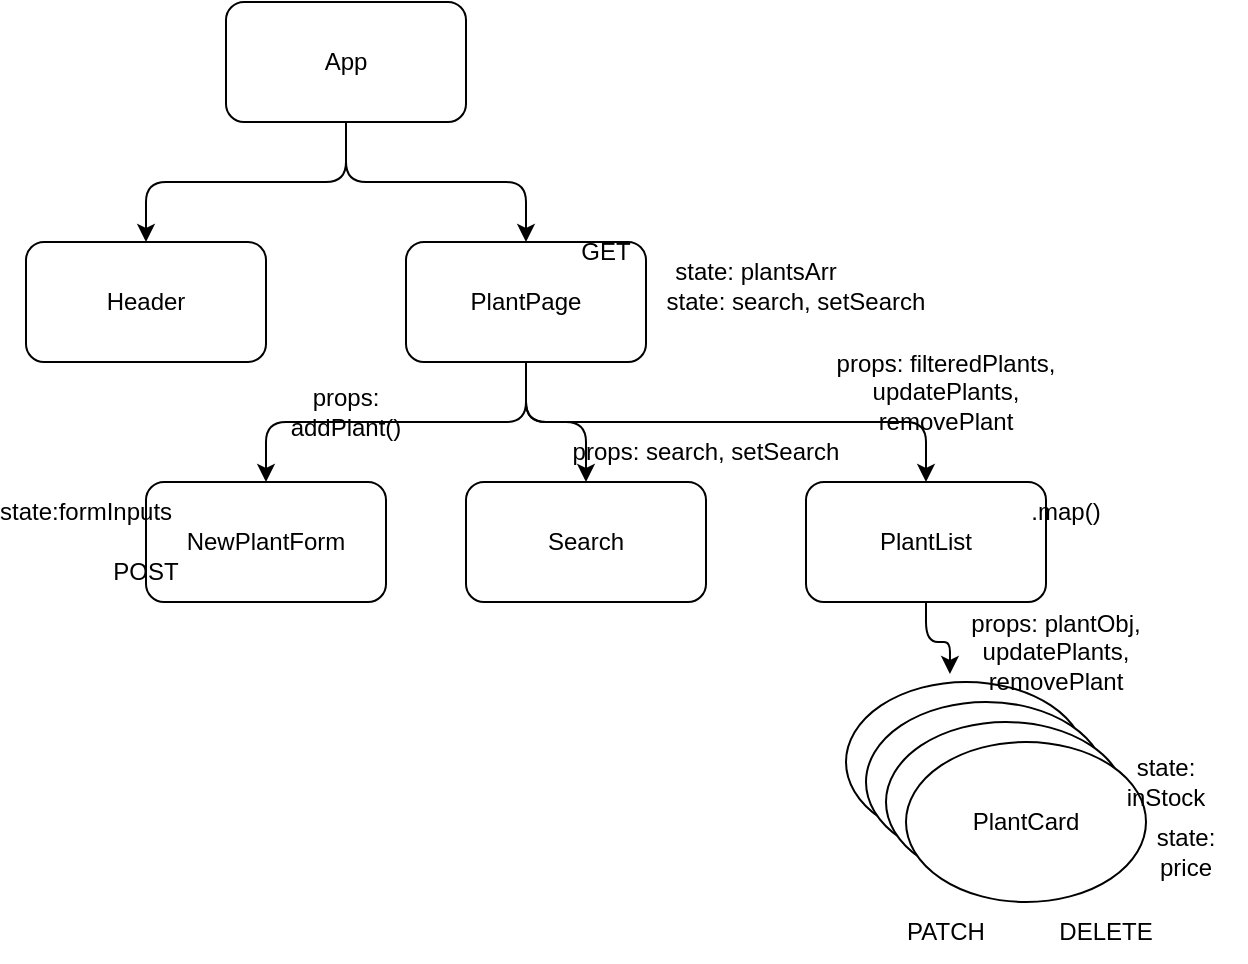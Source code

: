 <mxfile>
    <diagram id="KXjzNXcerH3fcwBqWMyN" name="Page-1">
        <mxGraphModel dx="677" dy="571" grid="1" gridSize="10" guides="1" tooltips="1" connect="1" arrows="1" fold="1" page="1" pageScale="1" pageWidth="850" pageHeight="1100" math="0" shadow="0">
            <root>
                <mxCell id="0"/>
                <mxCell id="1" parent="0"/>
                <mxCell id="12" style="edgeStyle=orthogonalEdgeStyle;html=1;exitX=0.5;exitY=1;exitDx=0;exitDy=0;entryX=0.5;entryY=0;entryDx=0;entryDy=0;" edge="1" parent="1" source="2" target="3">
                    <mxGeometry relative="1" as="geometry"/>
                </mxCell>
                <mxCell id="13" style="edgeStyle=orthogonalEdgeStyle;html=1;exitX=0.5;exitY=1;exitDx=0;exitDy=0;" edge="1" parent="1" source="2" target="4">
                    <mxGeometry relative="1" as="geometry"/>
                </mxCell>
                <mxCell id="2" value="App" style="rounded=1;whiteSpace=wrap;html=1;" vertex="1" parent="1">
                    <mxGeometry x="260" y="40" width="120" height="60" as="geometry"/>
                </mxCell>
                <mxCell id="3" value="Header" style="rounded=1;whiteSpace=wrap;html=1;" vertex="1" parent="1">
                    <mxGeometry x="160" y="160" width="120" height="60" as="geometry"/>
                </mxCell>
                <mxCell id="14" style="edgeStyle=orthogonalEdgeStyle;html=1;exitX=0.5;exitY=1;exitDx=0;exitDy=0;" edge="1" parent="1" source="4" target="5">
                    <mxGeometry relative="1" as="geometry"/>
                </mxCell>
                <mxCell id="15" style="edgeStyle=orthogonalEdgeStyle;html=1;exitX=0.5;exitY=1;exitDx=0;exitDy=0;entryX=0.5;entryY=0;entryDx=0;entryDy=0;" edge="1" parent="1" source="4" target="6">
                    <mxGeometry relative="1" as="geometry"/>
                </mxCell>
                <mxCell id="16" style="edgeStyle=orthogonalEdgeStyle;html=1;exitX=0.5;exitY=1;exitDx=0;exitDy=0;" edge="1" parent="1" source="4" target="7">
                    <mxGeometry relative="1" as="geometry"/>
                </mxCell>
                <mxCell id="4" value="PlantPage" style="rounded=1;whiteSpace=wrap;html=1;" vertex="1" parent="1">
                    <mxGeometry x="350" y="160" width="120" height="60" as="geometry"/>
                </mxCell>
                <mxCell id="5" value="NewPlantForm" style="rounded=1;whiteSpace=wrap;html=1;" vertex="1" parent="1">
                    <mxGeometry x="220" y="280" width="120" height="60" as="geometry"/>
                </mxCell>
                <mxCell id="6" value="Search" style="rounded=1;whiteSpace=wrap;html=1;" vertex="1" parent="1">
                    <mxGeometry x="380" y="280" width="120" height="60" as="geometry"/>
                </mxCell>
                <mxCell id="17" style="edgeStyle=orthogonalEdgeStyle;html=1;exitX=0.5;exitY=1;exitDx=0;exitDy=0;entryX=0.433;entryY=-0.05;entryDx=0;entryDy=0;entryPerimeter=0;" edge="1" parent="1" source="7" target="8">
                    <mxGeometry relative="1" as="geometry"/>
                </mxCell>
                <mxCell id="7" value="PlantList" style="rounded=1;whiteSpace=wrap;html=1;" vertex="1" parent="1">
                    <mxGeometry x="550" y="280" width="120" height="60" as="geometry"/>
                </mxCell>
                <mxCell id="8" value="PlantCard" style="ellipse;whiteSpace=wrap;html=1;" vertex="1" parent="1">
                    <mxGeometry x="570" y="380" width="120" height="80" as="geometry"/>
                </mxCell>
                <mxCell id="9" value="PlantCard" style="ellipse;whiteSpace=wrap;html=1;" vertex="1" parent="1">
                    <mxGeometry x="580" y="390" width="120" height="80" as="geometry"/>
                </mxCell>
                <mxCell id="10" value="PlantCard" style="ellipse;whiteSpace=wrap;html=1;" vertex="1" parent="1">
                    <mxGeometry x="590" y="400" width="120" height="80" as="geometry"/>
                </mxCell>
                <mxCell id="11" value="PlantCard" style="ellipse;whiteSpace=wrap;html=1;" vertex="1" parent="1">
                    <mxGeometry x="600" y="410" width="120" height="80" as="geometry"/>
                </mxCell>
                <mxCell id="18" value="state: plantsArr" style="text;html=1;strokeColor=none;fillColor=none;align=center;verticalAlign=middle;whiteSpace=wrap;rounded=0;" vertex="1" parent="1">
                    <mxGeometry x="450" y="160" width="150" height="30" as="geometry"/>
                </mxCell>
                <mxCell id="19" value="props: filteredPlants, updatePlants, removePlant" style="text;html=1;strokeColor=none;fillColor=none;align=center;verticalAlign=middle;whiteSpace=wrap;rounded=0;" vertex="1" parent="1">
                    <mxGeometry x="560" y="220" width="120" height="30" as="geometry"/>
                </mxCell>
                <mxCell id="20" value="props: plantObj, updatePlants, removePlant" style="text;html=1;strokeColor=none;fillColor=none;align=center;verticalAlign=middle;whiteSpace=wrap;rounded=0;" vertex="1" parent="1">
                    <mxGeometry x="620" y="350" width="110" height="30" as="geometry"/>
                </mxCell>
                <mxCell id="21" value="GET" style="text;html=1;strokeColor=none;fillColor=none;align=center;verticalAlign=middle;whiteSpace=wrap;rounded=0;" vertex="1" parent="1">
                    <mxGeometry x="420" y="150" width="60" height="30" as="geometry"/>
                </mxCell>
                <mxCell id="22" value=".map()" style="text;html=1;strokeColor=none;fillColor=none;align=center;verticalAlign=middle;whiteSpace=wrap;rounded=0;" vertex="1" parent="1">
                    <mxGeometry x="650" y="280" width="60" height="30" as="geometry"/>
                </mxCell>
                <mxCell id="23" value="state: search, setSearch" style="text;html=1;strokeColor=none;fillColor=none;align=center;verticalAlign=middle;whiteSpace=wrap;rounded=0;" vertex="1" parent="1">
                    <mxGeometry x="470" y="175" width="150" height="30" as="geometry"/>
                </mxCell>
                <mxCell id="24" value="props: search, setSearch" style="text;html=1;strokeColor=none;fillColor=none;align=center;verticalAlign=middle;whiteSpace=wrap;rounded=0;" vertex="1" parent="1">
                    <mxGeometry x="425" y="250" width="150" height="30" as="geometry"/>
                </mxCell>
                <mxCell id="27" value="props: addPlant()" style="text;html=1;strokeColor=none;fillColor=none;align=center;verticalAlign=middle;whiteSpace=wrap;rounded=0;" vertex="1" parent="1">
                    <mxGeometry x="290" y="230" width="60" height="30" as="geometry"/>
                </mxCell>
                <mxCell id="28" value="state:formInputs" style="text;html=1;strokeColor=none;fillColor=none;align=center;verticalAlign=middle;whiteSpace=wrap;rounded=0;" vertex="1" parent="1">
                    <mxGeometry x="160" y="280" width="60" height="30" as="geometry"/>
                </mxCell>
                <mxCell id="29" value="POST" style="text;html=1;strokeColor=none;fillColor=none;align=center;verticalAlign=middle;whiteSpace=wrap;rounded=0;" vertex="1" parent="1">
                    <mxGeometry x="190" y="310" width="60" height="30" as="geometry"/>
                </mxCell>
                <mxCell id="30" value="DELETE" style="text;html=1;strokeColor=none;fillColor=none;align=center;verticalAlign=middle;whiteSpace=wrap;rounded=0;" vertex="1" parent="1">
                    <mxGeometry x="670" y="490" width="60" height="30" as="geometry"/>
                </mxCell>
                <mxCell id="31" value="PATCH" style="text;html=1;strokeColor=none;fillColor=none;align=center;verticalAlign=middle;whiteSpace=wrap;rounded=0;" vertex="1" parent="1">
                    <mxGeometry x="590" y="490" width="60" height="30" as="geometry"/>
                </mxCell>
                <mxCell id="32" value="state: inStock" style="text;html=1;strokeColor=none;fillColor=none;align=center;verticalAlign=middle;whiteSpace=wrap;rounded=0;" vertex="1" parent="1">
                    <mxGeometry x="700" y="415" width="60" height="30" as="geometry"/>
                </mxCell>
                <mxCell id="33" value="state: price" style="text;html=1;strokeColor=none;fillColor=none;align=center;verticalAlign=middle;whiteSpace=wrap;rounded=0;" vertex="1" parent="1">
                    <mxGeometry x="710" y="450" width="60" height="30" as="geometry"/>
                </mxCell>
            </root>
        </mxGraphModel>
    </diagram>
</mxfile>